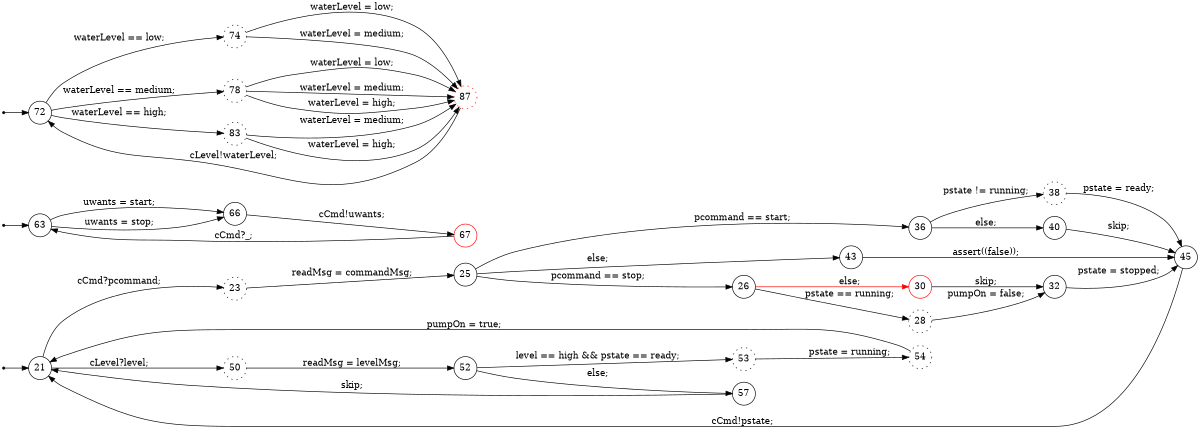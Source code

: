 digraph finite_state_machine {
	rankdir=LR
	size="8,5"
	94457514602608 [label = 21, shape = doublecircle, fixedsize = true]; 
	s94457514602608 [shape = point];
	94457514607904 [label = 63, shape = doublecircle, fixedsize = true]; 
	s94457514607904 [shape = point];
	94457514610096 [label = 72, shape = doublecircle, fixedsize = true]; 
	s94457514610096 [shape = point];
	 94457514602608 [label = 21, shape = circle, fixedsize = true ];
	 94457514599424 [label = 23, shape = circle, fixedsize = true , style = dotted];
	 94457514600032 [label = 25, shape = circle, fixedsize = true ];
	 94457514616816 [label = 26, shape = circle, fixedsize = true ];
	 94457514617440 [label = 28, shape = circle, fixedsize = true , style = dotted];
	 94457514618064 [label = 30, shape = circle, color = red, fixedsize = true ];
	 94457514617856 [label = 32, shape = circle, fixedsize = true ];
	 94457514618688 [label = 36, shape = circle, fixedsize = true ];
	 94457514604224 [label = 38, shape = circle, fixedsize = true , style = dotted];
	 94457514604848 [label = 40, shape = circle, fixedsize = true ];
	 94457514605360 [label = 43, shape = circle, fixedsize = true ];
	 94457514604640 [label = 45, shape = circle, fixedsize = true ];
	 94457514606016 [label = 50, shape = circle, fixedsize = true , style = dotted];
	 94457514606288 [label = 52, shape = circle, fixedsize = true ];
	 94457514607120 [label = 53, shape = circle, fixedsize = true , style = dotted];
	 94457514607392 [label = 54, shape = circle, fixedsize = true , style = dotted];
	 94457514608112 [label = 57, shape = circle, fixedsize = true ];
	 94457514607904 [label = 63, shape = circle, fixedsize = true ];
	 94457514609552 [label = 66, shape = circle, fixedsize = true ];
	 94457514609792 [label = 67, shape = circle, color = red, fixedsize = true ];
	 94457514610096 [label = 72, shape = circle, fixedsize = true ];
	 94457514611232 [label = 74, shape = circle, fixedsize = true , style = dotted];
	 94457514621984 [label = 78, shape = circle, fixedsize = true , style = dotted];
	 94457514623888 [label = 83, shape = circle, fixedsize = true , style = dotted];
	 94457514623440 [label = 87, shape = circle, color = red, fixedsize = true , style = dotted];
	s94457514602608 -> 94457514602608;
	s94457514607904 -> 94457514607904;
	s94457514610096 -> 94457514610096;
	94457514602608 -> 94457514599424 [ label = "cCmd?pcommand; "];
	94457514599424 -> 94457514600032 [ label = "readMsg = commandMsg; "];
	94457514600032 -> 94457514616816 [ label = "pcommand == stop; "];
	94457514616816 -> 94457514617440 [ label = "pstate == running; "];
	94457514617440 -> 94457514617856 [ label = "pumpOn = false; "];
	94457514616816 -> 94457514618064 [color = red, label = "else; "];
	94457514618064 -> 94457514617856 [ label = "skip; "];
	94457514617856 -> 94457514604640 [ label = "pstate = stopped; "];
	94457514600032 -> 94457514618688 [ label = "pcommand == start; "];
	94457514618688 -> 94457514604224 [ label = "pstate != running; "];
	94457514604224 -> 94457514604640 [ label = "pstate = ready; "];
	94457514618688 -> 94457514604848 [ label = "else; "];
	94457514604848 -> 94457514604640 [ label = "skip; "];
	94457514600032 -> 94457514605360 [ label = "else; "];
	94457514605360 -> 94457514604640 [ label = "assert((false)); "];
	94457514604640 -> 94457514602608 [ label = "cCmd!pstate; "];
	94457514602608 -> 94457514606016 [ label = "cLevel?level; "];
	94457514606016 -> 94457514606288 [ label = "readMsg = levelMsg; "];
	94457514606288 -> 94457514607120 [ label = "level == high && pstate == ready; "];
	94457514607120 -> 94457514607392 [ label = "pstate = running; "];
	94457514607392 -> 94457514602608 [ label = "pumpOn = true; "];
	94457514606288 -> 94457514608112 [ label = "else; "];
	94457514608112 -> 94457514602608 [ label = "skip; "];
	94457514607904 -> 94457514609552 [ label = "uwants = start; "];
	94457514607904 -> 94457514609552 [ label = "uwants = stop; "];
	94457514609552 -> 94457514609792 [ label = "cCmd!uwants; "];
	94457514609792 -> 94457514607904 [ label = "cCmd?_; "];
	94457514610096 -> 94457514611232 [ label = "waterLevel == low; "];
	94457514611232 -> 94457514623440 [ label = "waterLevel = low; "];
	94457514611232 -> 94457514623440 [ label = "waterLevel = medium; "];
	94457514610096 -> 94457514621984 [ label = "waterLevel == medium; "];
	94457514621984 -> 94457514623440 [ label = "waterLevel = low; "];
	94457514621984 -> 94457514623440 [ label = "waterLevel = medium; "];
	94457514621984 -> 94457514623440 [ label = "waterLevel = high; "];
	94457514610096 -> 94457514623888 [ label = "waterLevel == high; "];
	94457514623888 -> 94457514623440 [ label = "waterLevel = medium; "];
	94457514623888 -> 94457514623440 [ label = "waterLevel = high; "];
	94457514623440 -> 94457514610096 [ label = "cLevel!waterLevel; "];
}